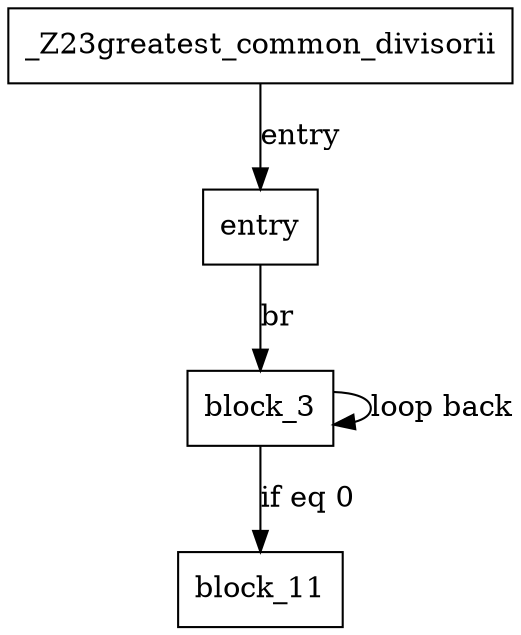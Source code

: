 digraph CallGraph {
    // Node representing the function
    node [shape=box];
    func_gcd [label="_Z23greatest_common_divisorii"];

    // Edges representing the control flow
    func_gcd -> entry [label="entry"];
    entry -> block_3 [label="br"];
    block_3 -> block_11 [label="if eq 0"];
    block_3 -> block_3 [label="loop back"];
}
